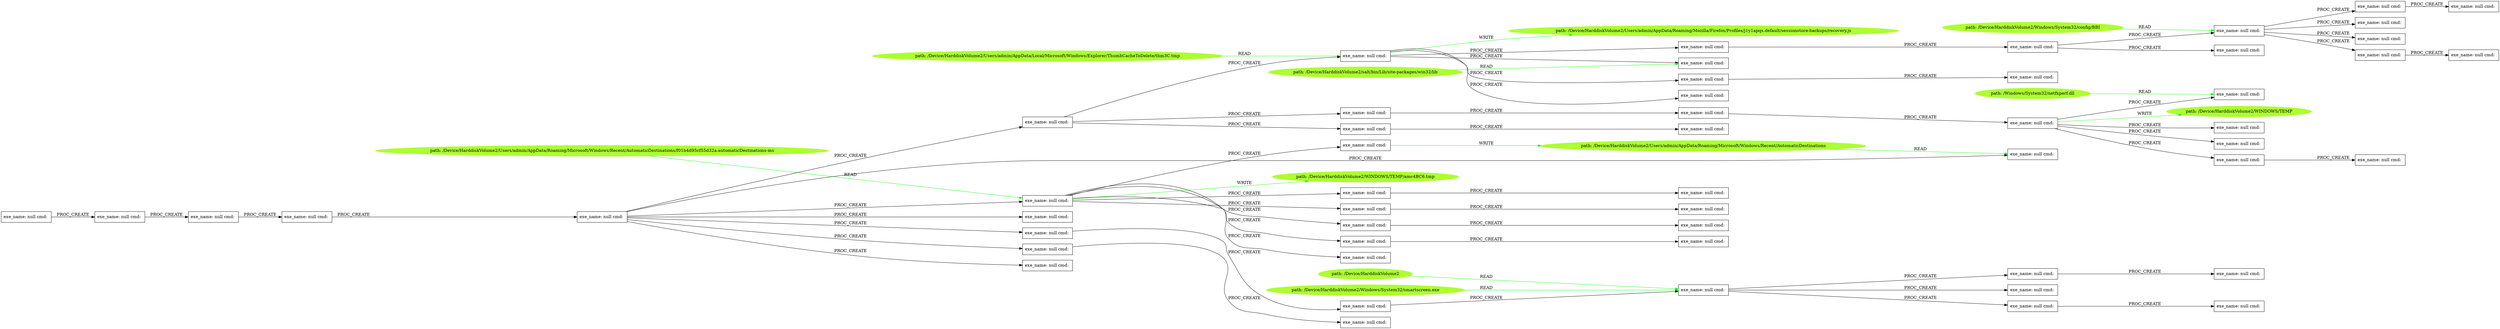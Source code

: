 digraph {
	rankdir=LR
	43 [label="exe_name: null cmd: " color=black shape=box style=solid]
	74 [label="path: /Device/HarddiskVolume2/Users/admin/AppData/Roaming/Mozilla/Firefox/Profiles/j1y1apqs.default/sessionstore-backups/recovery.js" color=greenyellow shape=oval style=filled]
	43 -> 74 [label=WRITE color=green]
	73 [label="path: /Device/HarddiskVolume2/Users/admin/AppData/Roaming/Microsoft/Windows/Recent/AutomaticDestinations" color=greenyellow shape=oval style=filled]
	15 [label="exe_name: null cmd: " color=black shape=box style=solid]
	73 -> 15 [label=READ color=green]
	82 [label="path: /Windows/System32/netfxperf.dll" color=greenyellow shape=oval style=filled]
	58 [label="exe_name: null cmd: " color=black shape=box style=solid]
	82 -> 58 [label=READ color=green]
	75 [label="path: /Device/HarddiskVolume2/Users/admin/AppData/Local/Microsoft/Windows/Explorer/ThumbCacheToDelete/thm3C.tmp" color=greenyellow shape=oval style=filled]
	43 [label="exe_name: null cmd: " color=black shape=box style=solid]
	75 -> 43 [label=READ color=green]
	72 [label="path: /Device/HarddiskVolume2/Users/admin/AppData/Roaming/Microsoft/Windows/Recent/AutomaticDestinations/f01b4d95cf55d32a.automaticDestinations-ms" color=greenyellow shape=oval style=filled]
	34 [label="exe_name: null cmd: " color=black shape=box style=solid]
	72 -> 34 [label=READ color=green]
	77 [label="path: /Device/HarddiskVolume2" color=greenyellow shape=oval style=filled]
	0 [label="exe_name: null cmd: " color=black shape=box style=solid]
	77 -> 0 [label=READ color=green]
	81 [label="path: /Device/HarddiskVolume2/Windows/System32/config/BBI" color=greenyellow shape=oval style=filled]
	5 [label="exe_name: null cmd: " color=black shape=box style=solid]
	81 -> 5 [label=READ color=green]
	78 [label="path: /Device/HarddiskVolume2/Windows/System32/smartscreen.exe" color=greenyellow shape=oval style=filled]
	0 [label="exe_name: null cmd: " color=black shape=box style=solid]
	78 -> 0 [label=READ color=green]
	34 [label="exe_name: null cmd: " color=black shape=box style=solid]
	71 [label="path: /Device/HarddiskVolume2/WINDOWS/TEMP/amc4BC6.tmp" color=greenyellow shape=oval style=filled]
	34 -> 71 [label=WRITE color=green]
	66 [label="exe_name: null cmd: " color=black shape=box style=solid]
	80 [label="path: /Device/HarddiskVolume2/WINDOWS/TEMP" color=greenyellow shape=oval style=filled]
	66 -> 80 [label=WRITE color=green]
	69 [label="exe_name: null cmd: " color=black shape=box style=solid]
	68 [label="exe_name: null cmd: " color=black shape=box style=solid]
	69 -> 68 [label=PROC_CREATE color=black]
	68 [label="exe_name: null cmd: " color=black shape=box style=solid]
	67 [label="exe_name: null cmd: " color=black shape=box style=solid]
	68 -> 67 [label=PROC_CREATE color=black]
	67 [label="exe_name: null cmd: " color=black shape=box style=solid]
	24 [label="exe_name: null cmd: " color=black shape=box style=solid]
	67 -> 24 [label=PROC_CREATE color=black]
	24 [label="exe_name: null cmd: " color=black shape=box style=solid]
	26 [label="exe_name: null cmd: " color=black shape=box style=solid]
	24 -> 26 [label=PROC_CREATE color=black]
	26 [label="exe_name: null cmd: " color=black shape=box style=solid]
	32 [label="exe_name: null cmd: " color=black shape=box style=solid]
	26 -> 32 [label=PROC_CREATE color=black]
	26 [label="exe_name: null cmd: " color=black shape=box style=solid]
	34 [label="exe_name: null cmd: " color=black shape=box style=solid]
	26 -> 34 [label=PROC_CREATE color=black]
	32 [label="exe_name: null cmd: " color=black shape=box style=solid]
	43 [label="exe_name: null cmd: " color=black shape=box style=solid]
	32 -> 43 [label=PROC_CREATE color=black]
	34 [label="exe_name: null cmd: " color=black shape=box style=solid]
	44 [label="exe_name: null cmd: " color=black shape=box style=solid]
	34 -> 44 [label=PROC_CREATE color=black]
	43 [label="exe_name: null cmd: " color=black shape=box style=solid]
	19 [label="exe_name: null cmd: " color=black shape=box style=solid]
	43 -> 19 [label=PROC_CREATE color=black]
	19 [label="exe_name: null cmd: " color=black shape=box style=solid]
	1 [label="exe_name: null cmd: " color=black shape=box style=solid]
	19 -> 1 [label=PROC_CREATE color=black]
	1 [label="exe_name: null cmd: " color=black shape=box style=solid]
	4 [label="exe_name: null cmd: " color=black shape=box style=solid]
	1 -> 4 [label=PROC_CREATE color=black]
	1 [label="exe_name: null cmd: " color=black shape=box style=solid]
	5 [label="exe_name: null cmd: " color=black shape=box style=solid]
	1 -> 5 [label=PROC_CREATE color=black]
	5 [label="exe_name: null cmd: " color=black shape=box style=solid]
	31 [label="exe_name: null cmd: " color=black shape=box style=solid]
	5 -> 31 [label=PROC_CREATE color=black]
	31 [label="exe_name: null cmd: " color=black shape=box style=solid]
	33 [label="exe_name: null cmd: " color=black shape=box style=solid]
	31 -> 33 [label=PROC_CREATE color=black]
	5 [label="exe_name: null cmd: " color=black shape=box style=solid]
	27 [label="exe_name: null cmd: " color=black shape=box style=solid]
	5 -> 27 [label=PROC_CREATE color=black]
	5 [label="exe_name: null cmd: " color=black shape=box style=solid]
	29 [label="exe_name: null cmd: " color=black shape=box style=solid]
	5 -> 29 [label=PROC_CREATE color=black]
	5 [label="exe_name: null cmd: " color=black shape=box style=solid]
	9 [label="exe_name: null cmd: " color=black shape=box style=solid]
	5 -> 9 [label=PROC_CREATE color=black]
	9 [label="exe_name: null cmd: " color=black shape=box style=solid]
	45 [label="exe_name: null cmd: " color=black shape=box style=solid]
	9 -> 45 [label=PROC_CREATE color=black]
	34 [label="exe_name: null cmd: " color=black shape=box style=solid]
	52 [label="exe_name: null cmd: " color=black shape=box style=solid]
	34 -> 52 [label=PROC_CREATE color=black]
	52 [label="exe_name: null cmd: " color=black shape=box style=solid]
	40 [label="exe_name: null cmd: " color=black shape=box style=solid]
	52 -> 40 [label=PROC_CREATE color=black]
	34 [label="exe_name: null cmd: " color=black shape=box style=solid]
	48 [label="exe_name: null cmd: " color=black shape=box style=solid]
	34 -> 48 [label=PROC_CREATE color=black]
	26 [label="exe_name: null cmd: " color=black shape=box style=solid]
	18 [label="exe_name: null cmd: " color=black shape=box style=solid]
	26 -> 18 [label=PROC_CREATE color=black]
	48 [label="exe_name: null cmd: " color=black shape=box style=solid]
	49 [label="exe_name: null cmd: " color=black shape=box style=solid]
	48 -> 49 [label=PROC_CREATE color=black]
	26 [label="exe_name: null cmd: " color=black shape=box style=solid]
	15 [label="exe_name: null cmd: " color=black shape=box style=solid]
	26 -> 15 [label=PROC_CREATE color=black]
	34 [label="exe_name: null cmd: " color=black shape=box style=solid]
	65 [label="exe_name: null cmd: " color=black shape=box style=solid]
	34 -> 65 [label=PROC_CREATE color=black]
	32 [label="exe_name: null cmd: " color=black shape=box style=solid]
	39 [label="exe_name: null cmd: " color=black shape=box style=solid]
	32 -> 39 [label=PROC_CREATE color=black]
	39 [label="exe_name: null cmd: " color=black shape=box style=solid]
	2 [label="exe_name: null cmd: " color=black shape=box style=solid]
	39 -> 2 [label=PROC_CREATE color=black]
	65 [label="exe_name: null cmd: " color=black shape=box style=solid]
	36 [label="exe_name: null cmd: " color=black shape=box style=solid]
	65 -> 36 [label=PROC_CREATE color=black]
	2 [label="exe_name: null cmd: " color=black shape=box style=solid]
	66 [label="exe_name: null cmd: " color=black shape=box style=solid]
	2 -> 66 [label=PROC_CREATE color=black]
	66 [label="exe_name: null cmd: " color=black shape=box style=solid]
	58 [label="exe_name: null cmd: " color=black shape=box style=solid]
	66 -> 58 [label=PROC_CREATE color=black]
	66 [label="exe_name: null cmd: " color=black shape=box style=solid]
	57 [label="exe_name: null cmd: " color=black shape=box style=solid]
	66 -> 57 [label=PROC_CREATE color=black]
	66 [label="exe_name: null cmd: " color=black shape=box style=solid]
	56 [label="exe_name: null cmd: " color=black shape=box style=solid]
	66 -> 56 [label=PROC_CREATE color=black]
	66 [label="exe_name: null cmd: " color=black shape=box style=solid]
	61 [label="exe_name: null cmd: " color=black shape=box style=solid]
	66 -> 61 [label=PROC_CREATE color=black]
	61 [label="exe_name: null cmd: " color=black shape=box style=solid]
	6 [label="exe_name: null cmd: " color=black shape=box style=solid]
	61 -> 6 [label=PROC_CREATE color=black]
	43 [label="exe_name: null cmd: " color=black shape=box style=solid]
	13 [label="exe_name: null cmd: " color=black shape=box style=solid]
	43 -> 13 [label=PROC_CREATE color=black]
	34 [label="exe_name: null cmd: " color=black shape=box style=solid]
	63 [label="exe_name: null cmd: " color=black shape=box style=solid]
	34 -> 63 [label=PROC_CREATE color=black]
	63 [label="exe_name: null cmd: " color=black shape=box style=solid]
	47 [label="exe_name: null cmd: " color=black shape=box style=solid]
	63 -> 47 [label=PROC_CREATE color=black]
	26 [label="exe_name: null cmd: " color=black shape=box style=solid]
	30 [label="exe_name: null cmd: " color=black shape=box style=solid]
	26 -> 30 [label=PROC_CREATE color=black]
	30 [label="exe_name: null cmd: " color=black shape=box style=solid]
	37 [label="exe_name: null cmd: " color=black shape=box style=solid]
	30 -> 37 [label=PROC_CREATE color=black]
	37 [label="exe_name: null cmd: " color=black shape=box style=solid]
	0 [label="exe_name: null cmd: " color=black shape=box style=solid]
	37 -> 0 [label=PROC_CREATE color=black]
	0 [label="exe_name: null cmd: " color=black shape=box style=solid]
	62 [label="exe_name: null cmd: " color=black shape=box style=solid]
	0 -> 62 [label=PROC_CREATE color=black]
	62 [label="exe_name: null cmd: " color=black shape=box style=solid]
	17 [label="exe_name: null cmd: " color=black shape=box style=solid]
	62 -> 17 [label=PROC_CREATE color=black]
	0 [label="exe_name: null cmd: " color=black shape=box style=solid]
	51 [label="exe_name: null cmd: " color=black shape=box style=solid]
	0 -> 51 [label=PROC_CREATE color=black]
	0 [label="exe_name: null cmd: " color=black shape=box style=solid]
	60 [label="exe_name: null cmd: " color=black shape=box style=solid]
	0 -> 60 [label=PROC_CREATE color=black]
	60 [label="exe_name: null cmd: " color=black shape=box style=solid]
	14 [label="exe_name: null cmd: " color=black shape=box style=solid]
	60 -> 14 [label=PROC_CREATE color=black]
	32 [label="exe_name: null cmd: " color=black shape=box style=solid]
	41 [label="exe_name: null cmd: " color=black shape=box style=solid]
	32 -> 41 [label=PROC_CREATE color=black]
	26 [label="exe_name: null cmd: " color=black shape=box style=solid]
	20 [label="exe_name: null cmd: " color=black shape=box style=solid]
	26 -> 20 [label=PROC_CREATE color=black]
	41 [label="exe_name: null cmd: " color=black shape=box style=solid]
	3 [label="exe_name: null cmd: " color=black shape=box style=solid]
	41 -> 3 [label=PROC_CREATE color=black]
	20 [label="exe_name: null cmd: " color=black shape=box style=solid]
	23 [label="exe_name: null cmd: " color=black shape=box style=solid]
	20 -> 23 [label=PROC_CREATE color=black]
	43 [label="exe_name: null cmd: " color=black shape=box style=solid]
	35 [label="exe_name: null cmd: " color=black shape=box style=solid]
	43 -> 35 [label=PROC_CREATE color=black]
	35 [label="exe_name: null cmd: " color=black shape=box style=solid]
	8 [label="exe_name: null cmd: " color=black shape=box style=solid]
	35 -> 8 [label=PROC_CREATE color=black]
	26 [label="exe_name: null cmd: " color=black shape=box style=solid]
	28 [label="exe_name: null cmd: " color=black shape=box style=solid]
	26 -> 28 [label=PROC_CREATE color=black]
	34 [label="exe_name: null cmd: " color=black shape=box style=solid]
	55 [label="exe_name: null cmd: " color=black shape=box style=solid]
	34 -> 55 [label=PROC_CREATE color=black]
	43 [label="exe_name: null cmd: " color=black shape=box style=solid]
	21 [label="exe_name: null cmd: " color=black shape=box style=solid]
	43 -> 21 [label=PROC_CREATE color=black]
	44 [label="exe_name: null cmd: " color=black shape=box style=solid]
	73 [label="path: /Device/HarddiskVolume2/Users/admin/AppData/Roaming/Microsoft/Windows/Recent/AutomaticDestinations" color=greenyellow shape=oval style=filled]
	44 -> 73 [label=WRITE color=green]
	79 [label="path: /Device/HarddiskVolume2/salt/bin/Lib/site-packages/win32/lib" color=greenyellow shape=oval style=filled]
	13 [label="exe_name: null cmd: " color=black shape=box style=solid]
	79 -> 13 [label=READ color=green]
}
